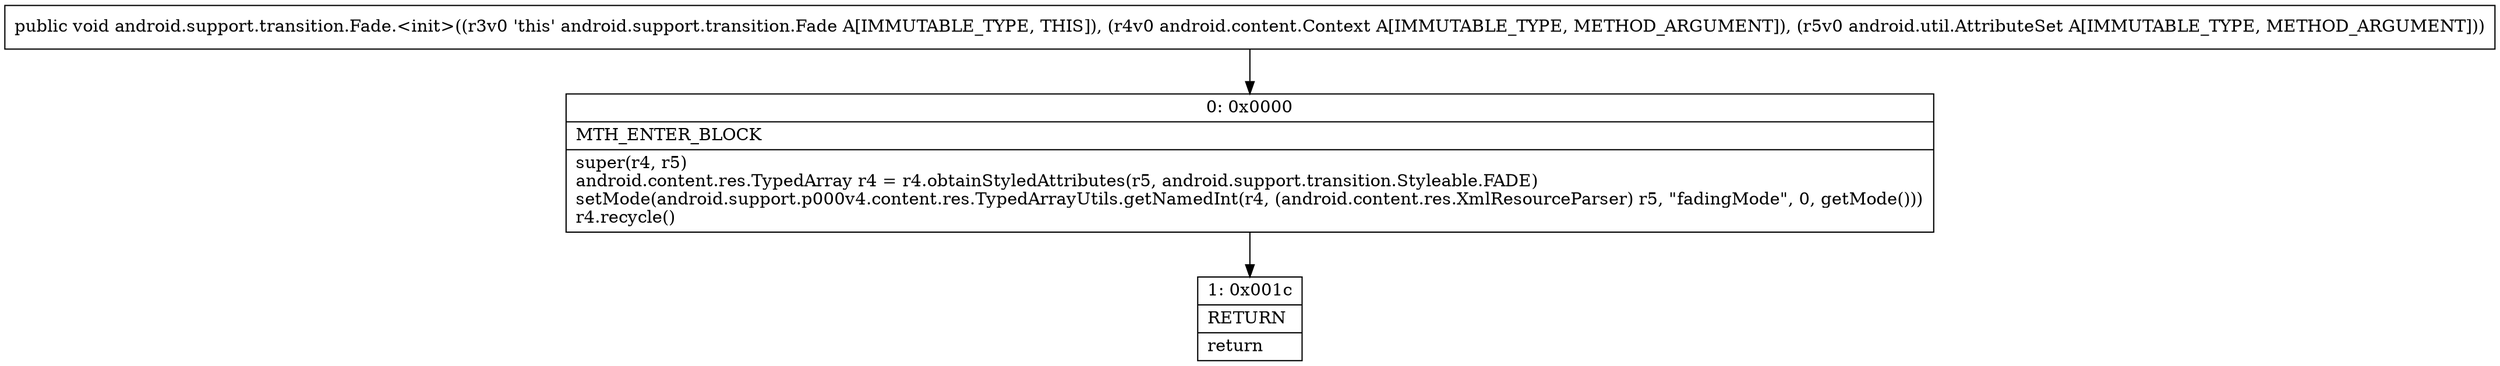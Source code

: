 digraph "CFG forandroid.support.transition.Fade.\<init\>(Landroid\/content\/Context;Landroid\/util\/AttributeSet;)V" {
Node_0 [shape=record,label="{0\:\ 0x0000|MTH_ENTER_BLOCK\l|super(r4, r5)\landroid.content.res.TypedArray r4 = r4.obtainStyledAttributes(r5, android.support.transition.Styleable.FADE)\lsetMode(android.support.p000v4.content.res.TypedArrayUtils.getNamedInt(r4, (android.content.res.XmlResourceParser) r5, \"fadingMode\", 0, getMode()))\lr4.recycle()\l}"];
Node_1 [shape=record,label="{1\:\ 0x001c|RETURN\l|return\l}"];
MethodNode[shape=record,label="{public void android.support.transition.Fade.\<init\>((r3v0 'this' android.support.transition.Fade A[IMMUTABLE_TYPE, THIS]), (r4v0 android.content.Context A[IMMUTABLE_TYPE, METHOD_ARGUMENT]), (r5v0 android.util.AttributeSet A[IMMUTABLE_TYPE, METHOD_ARGUMENT])) }"];
MethodNode -> Node_0;
Node_0 -> Node_1;
}

